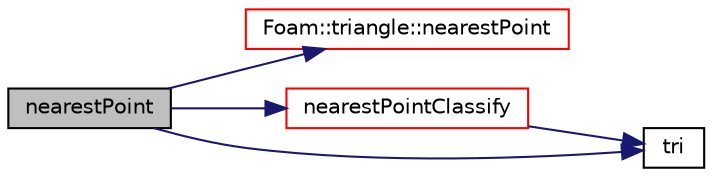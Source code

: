 digraph "nearestPoint"
{
  bgcolor="transparent";
  edge [fontname="Helvetica",fontsize="10",labelfontname="Helvetica",labelfontsize="10"];
  node [fontname="Helvetica",fontsize="10",shape=record];
  rankdir="LR";
  Node1 [label="nearestPoint",height=0.2,width=0.4,color="black", fillcolor="grey75", style="filled", fontcolor="black"];
  Node1 -> Node2 [color="midnightblue",fontsize="10",style="solid",fontname="Helvetica"];
  Node2 [label="Foam::triangle::nearestPoint",height=0.2,width=0.4,color="red",URL="$a02679.html#ad2a728428db89fbe441f66a06ebfca16",tooltip="Return nearest point to p on triangle. "];
  Node1 -> Node3 [color="midnightblue",fontsize="10",style="solid",fontname="Helvetica"];
  Node3 [label="nearestPointClassify",height=0.2,width=0.4,color="red",URL="$a02681.html#ab06d0fb98c401a352b375fb392021cad",tooltip="Return nearest point to face and classify it: "];
  Node3 -> Node4 [color="midnightblue",fontsize="10",style="solid",fontname="Helvetica"];
  Node4 [label="tri",height=0.2,width=0.4,color="black",URL="$a02681.html#a97360332d33fbfcc8316266148901b2e",tooltip="Return the triangle. "];
  Node1 -> Node4 [color="midnightblue",fontsize="10",style="solid",fontname="Helvetica"];
}

